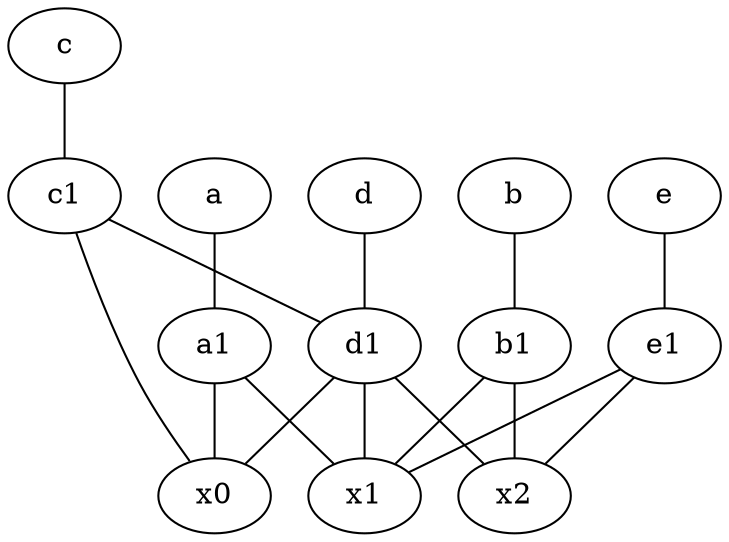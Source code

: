 graph {
	node [labelfontsize=50]
	x1 [labelfontsize=50]
	c1 [labelfontsize=50 pos="4.5,3!"]
	d [labelfontsize=50 pos="2,5!"]
	d1 [labelfontsize=50 pos="3,5!"]
	x2 [labelfontsize=50]
	e1 [labelfontsize=50 pos="7,7!"]
	c [labelfontsize=50 pos="4.5,2!"]
	a1 [labelfontsize=50 pos="8,3!"]
	a [labelfontsize=50 pos="8,2!"]
	b [labelfontsize=50 pos="10,4!"]
	b1 [labelfontsize=50 pos="9,4!"]
	x0 [labelfontsize=50]
	e [labelfontsize=50 pos="7,9!"]
	a1 -- x0
	c1 -- d1
	e1 -- x2
	d1 -- x2
	e -- e1
	d1 -- x0
	d -- d1
	a -- a1
	b1 -- x1
	c1 -- x0
	e1 -- x1
	c -- c1
	d1 -- x1
	a1 -- x1
	b1 -- x2
	b -- b1
}
